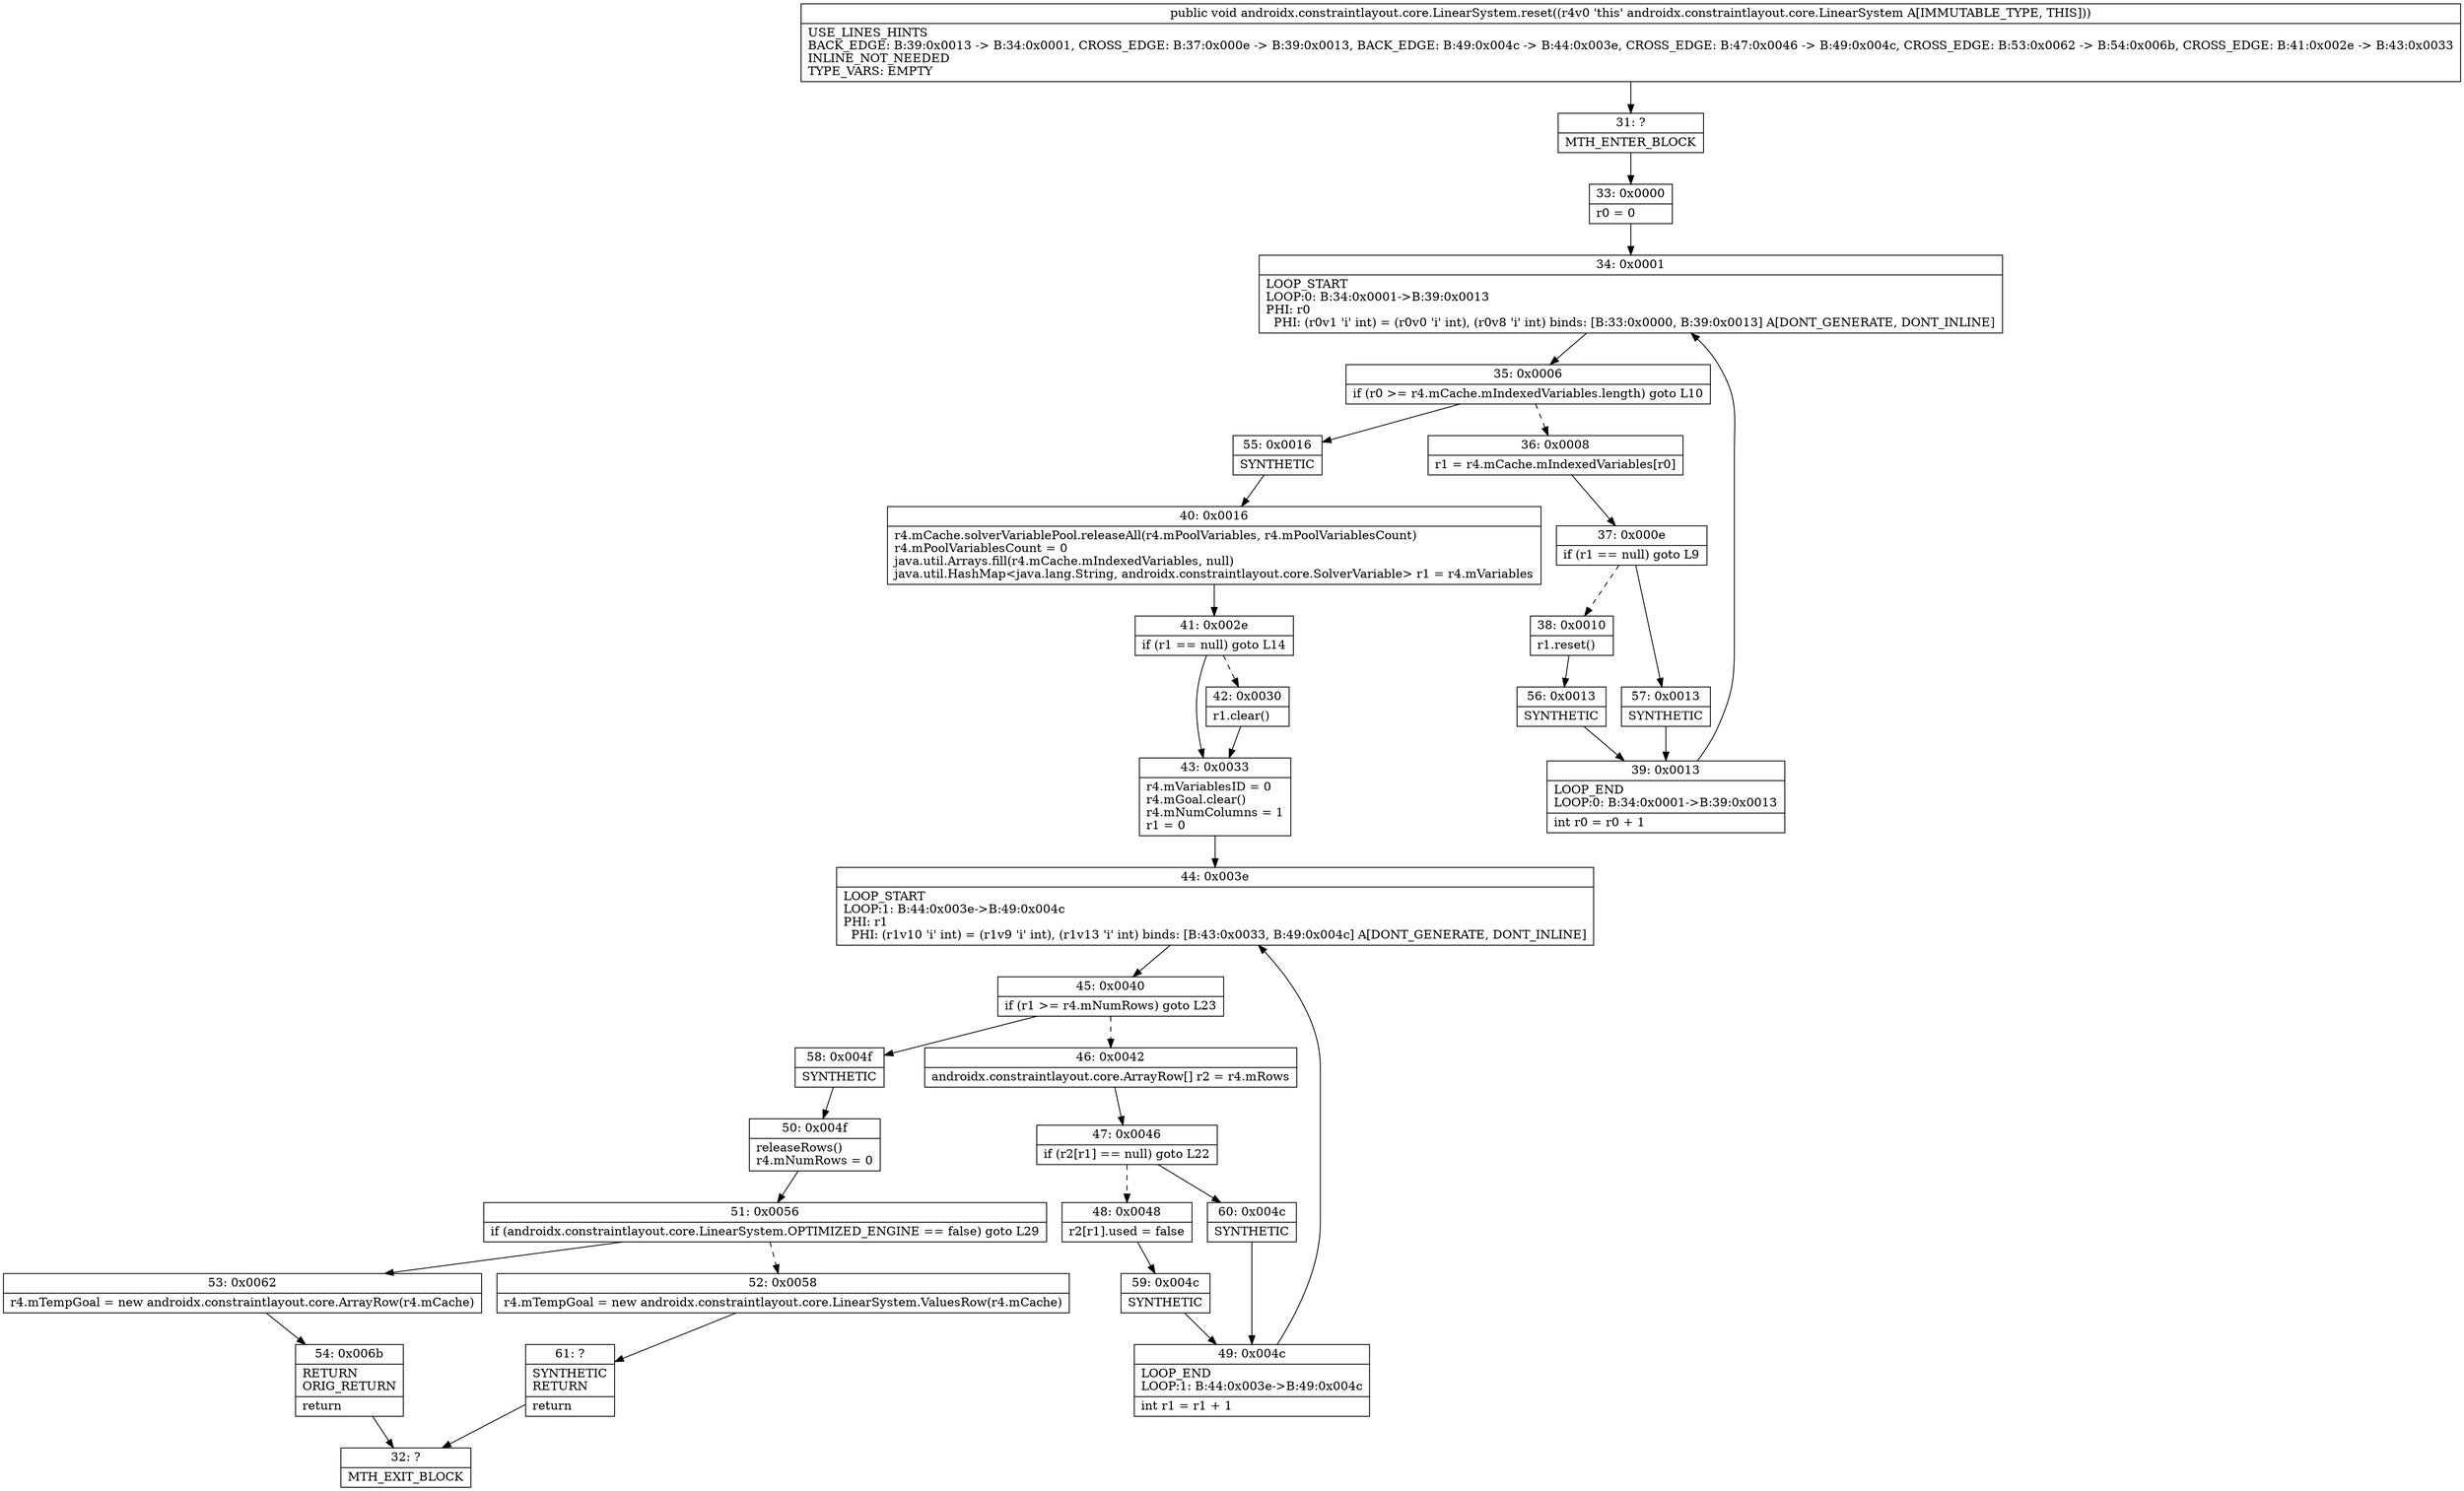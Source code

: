 digraph "CFG forandroidx.constraintlayout.core.LinearSystem.reset()V" {
Node_31 [shape=record,label="{31\:\ ?|MTH_ENTER_BLOCK\l}"];
Node_33 [shape=record,label="{33\:\ 0x0000|r0 = 0\l}"];
Node_34 [shape=record,label="{34\:\ 0x0001|LOOP_START\lLOOP:0: B:34:0x0001\-\>B:39:0x0013\lPHI: r0 \l  PHI: (r0v1 'i' int) = (r0v0 'i' int), (r0v8 'i' int) binds: [B:33:0x0000, B:39:0x0013] A[DONT_GENERATE, DONT_INLINE]\l}"];
Node_35 [shape=record,label="{35\:\ 0x0006|if (r0 \>= r4.mCache.mIndexedVariables.length) goto L10\l}"];
Node_36 [shape=record,label="{36\:\ 0x0008|r1 = r4.mCache.mIndexedVariables[r0]\l}"];
Node_37 [shape=record,label="{37\:\ 0x000e|if (r1 == null) goto L9\l}"];
Node_38 [shape=record,label="{38\:\ 0x0010|r1.reset()\l}"];
Node_56 [shape=record,label="{56\:\ 0x0013|SYNTHETIC\l}"];
Node_39 [shape=record,label="{39\:\ 0x0013|LOOP_END\lLOOP:0: B:34:0x0001\-\>B:39:0x0013\l|int r0 = r0 + 1\l}"];
Node_57 [shape=record,label="{57\:\ 0x0013|SYNTHETIC\l}"];
Node_55 [shape=record,label="{55\:\ 0x0016|SYNTHETIC\l}"];
Node_40 [shape=record,label="{40\:\ 0x0016|r4.mCache.solverVariablePool.releaseAll(r4.mPoolVariables, r4.mPoolVariablesCount)\lr4.mPoolVariablesCount = 0\ljava.util.Arrays.fill(r4.mCache.mIndexedVariables, null)\ljava.util.HashMap\<java.lang.String, androidx.constraintlayout.core.SolverVariable\> r1 = r4.mVariables\l}"];
Node_41 [shape=record,label="{41\:\ 0x002e|if (r1 == null) goto L14\l}"];
Node_42 [shape=record,label="{42\:\ 0x0030|r1.clear()\l}"];
Node_43 [shape=record,label="{43\:\ 0x0033|r4.mVariablesID = 0\lr4.mGoal.clear()\lr4.mNumColumns = 1\lr1 = 0\l}"];
Node_44 [shape=record,label="{44\:\ 0x003e|LOOP_START\lLOOP:1: B:44:0x003e\-\>B:49:0x004c\lPHI: r1 \l  PHI: (r1v10 'i' int) = (r1v9 'i' int), (r1v13 'i' int) binds: [B:43:0x0033, B:49:0x004c] A[DONT_GENERATE, DONT_INLINE]\l}"];
Node_45 [shape=record,label="{45\:\ 0x0040|if (r1 \>= r4.mNumRows) goto L23\l}"];
Node_46 [shape=record,label="{46\:\ 0x0042|androidx.constraintlayout.core.ArrayRow[] r2 = r4.mRows\l}"];
Node_47 [shape=record,label="{47\:\ 0x0046|if (r2[r1] == null) goto L22\l}"];
Node_48 [shape=record,label="{48\:\ 0x0048|r2[r1].used = false\l}"];
Node_59 [shape=record,label="{59\:\ 0x004c|SYNTHETIC\l}"];
Node_49 [shape=record,label="{49\:\ 0x004c|LOOP_END\lLOOP:1: B:44:0x003e\-\>B:49:0x004c\l|int r1 = r1 + 1\l}"];
Node_60 [shape=record,label="{60\:\ 0x004c|SYNTHETIC\l}"];
Node_58 [shape=record,label="{58\:\ 0x004f|SYNTHETIC\l}"];
Node_50 [shape=record,label="{50\:\ 0x004f|releaseRows()\lr4.mNumRows = 0\l}"];
Node_51 [shape=record,label="{51\:\ 0x0056|if (androidx.constraintlayout.core.LinearSystem.OPTIMIZED_ENGINE == false) goto L29\l}"];
Node_52 [shape=record,label="{52\:\ 0x0058|r4.mTempGoal = new androidx.constraintlayout.core.LinearSystem.ValuesRow(r4.mCache)\l}"];
Node_61 [shape=record,label="{61\:\ ?|SYNTHETIC\lRETURN\l|return\l}"];
Node_32 [shape=record,label="{32\:\ ?|MTH_EXIT_BLOCK\l}"];
Node_53 [shape=record,label="{53\:\ 0x0062|r4.mTempGoal = new androidx.constraintlayout.core.ArrayRow(r4.mCache)\l}"];
Node_54 [shape=record,label="{54\:\ 0x006b|RETURN\lORIG_RETURN\l|return\l}"];
MethodNode[shape=record,label="{public void androidx.constraintlayout.core.LinearSystem.reset((r4v0 'this' androidx.constraintlayout.core.LinearSystem A[IMMUTABLE_TYPE, THIS]))  | USE_LINES_HINTS\lBACK_EDGE: B:39:0x0013 \-\> B:34:0x0001, CROSS_EDGE: B:37:0x000e \-\> B:39:0x0013, BACK_EDGE: B:49:0x004c \-\> B:44:0x003e, CROSS_EDGE: B:47:0x0046 \-\> B:49:0x004c, CROSS_EDGE: B:53:0x0062 \-\> B:54:0x006b, CROSS_EDGE: B:41:0x002e \-\> B:43:0x0033\lINLINE_NOT_NEEDED\lTYPE_VARS: EMPTY\l}"];
MethodNode -> Node_31;Node_31 -> Node_33;
Node_33 -> Node_34;
Node_34 -> Node_35;
Node_35 -> Node_36[style=dashed];
Node_35 -> Node_55;
Node_36 -> Node_37;
Node_37 -> Node_38[style=dashed];
Node_37 -> Node_57;
Node_38 -> Node_56;
Node_56 -> Node_39;
Node_39 -> Node_34;
Node_57 -> Node_39;
Node_55 -> Node_40;
Node_40 -> Node_41;
Node_41 -> Node_42[style=dashed];
Node_41 -> Node_43;
Node_42 -> Node_43;
Node_43 -> Node_44;
Node_44 -> Node_45;
Node_45 -> Node_46[style=dashed];
Node_45 -> Node_58;
Node_46 -> Node_47;
Node_47 -> Node_48[style=dashed];
Node_47 -> Node_60;
Node_48 -> Node_59;
Node_59 -> Node_49;
Node_49 -> Node_44;
Node_60 -> Node_49;
Node_58 -> Node_50;
Node_50 -> Node_51;
Node_51 -> Node_52[style=dashed];
Node_51 -> Node_53;
Node_52 -> Node_61;
Node_61 -> Node_32;
Node_53 -> Node_54;
Node_54 -> Node_32;
}

